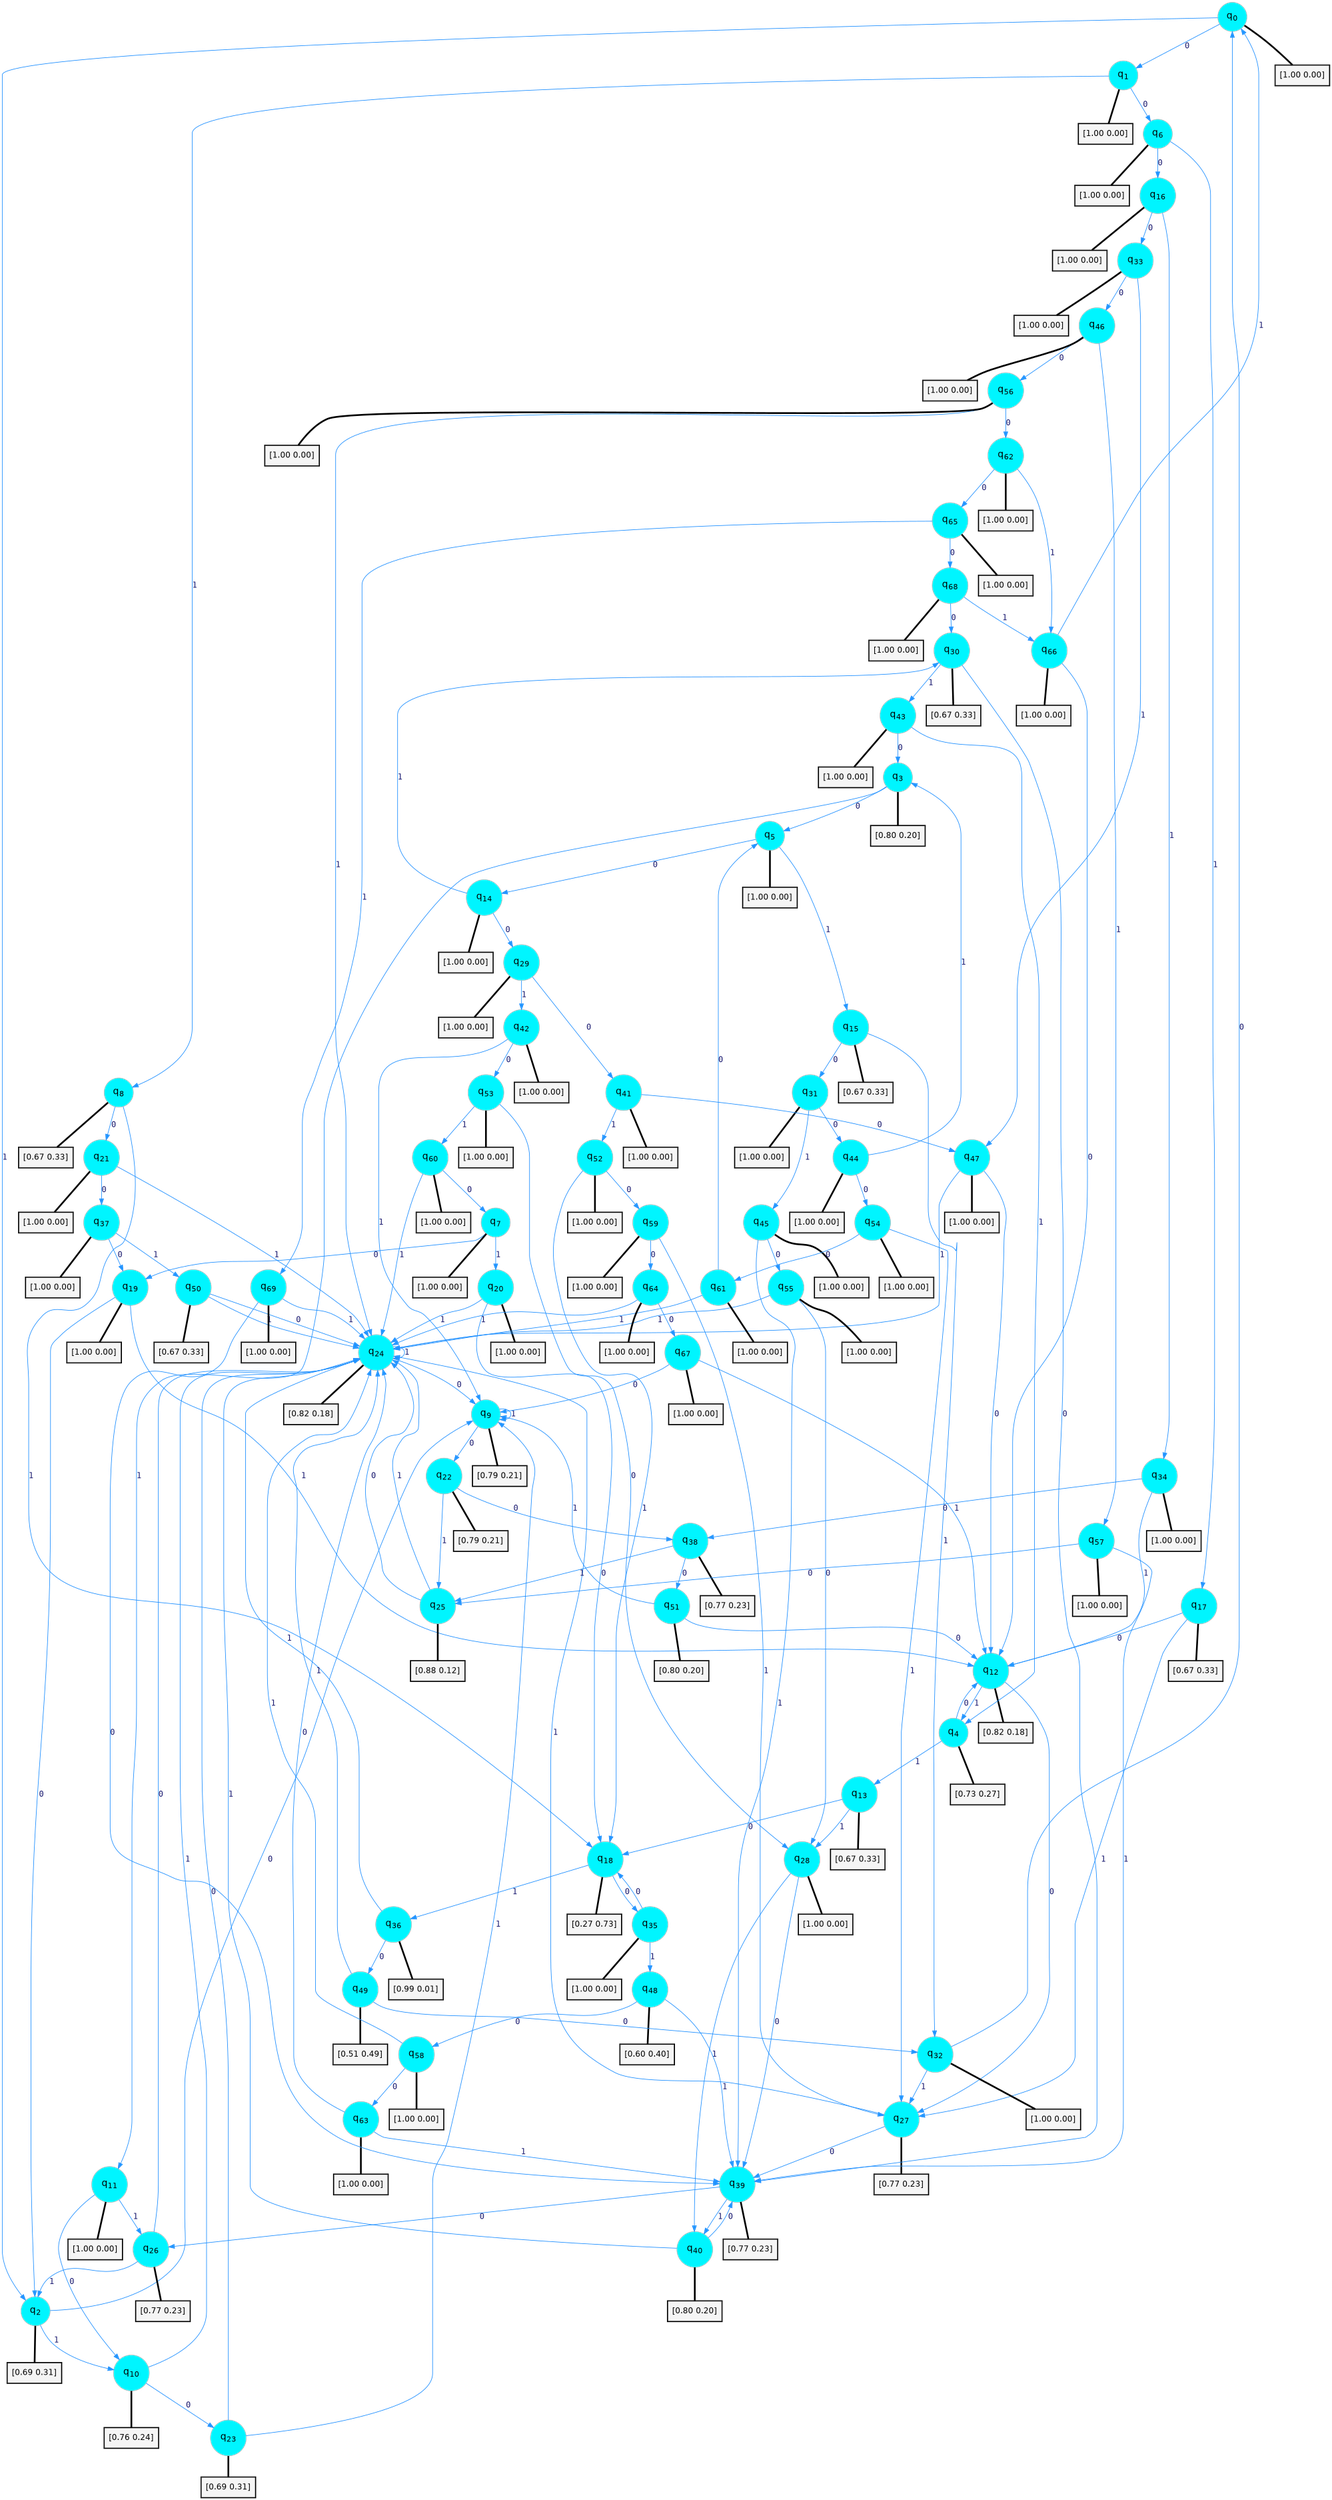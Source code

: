 digraph G {
graph [
bgcolor=transparent, dpi=300, rankdir=TD, size="40,25"];
node [
color=gray, fillcolor=turquoise1, fontcolor=black, fontname=Helvetica, fontsize=16, fontweight=bold, shape=circle, style=filled];
edge [
arrowsize=1, color=dodgerblue1, fontcolor=midnightblue, fontname=courier, fontweight=bold, penwidth=1, style=solid, weight=20];
0[label=<q<SUB>0</SUB>>];
1[label=<q<SUB>1</SUB>>];
2[label=<q<SUB>2</SUB>>];
3[label=<q<SUB>3</SUB>>];
4[label=<q<SUB>4</SUB>>];
5[label=<q<SUB>5</SUB>>];
6[label=<q<SUB>6</SUB>>];
7[label=<q<SUB>7</SUB>>];
8[label=<q<SUB>8</SUB>>];
9[label=<q<SUB>9</SUB>>];
10[label=<q<SUB>10</SUB>>];
11[label=<q<SUB>11</SUB>>];
12[label=<q<SUB>12</SUB>>];
13[label=<q<SUB>13</SUB>>];
14[label=<q<SUB>14</SUB>>];
15[label=<q<SUB>15</SUB>>];
16[label=<q<SUB>16</SUB>>];
17[label=<q<SUB>17</SUB>>];
18[label=<q<SUB>18</SUB>>];
19[label=<q<SUB>19</SUB>>];
20[label=<q<SUB>20</SUB>>];
21[label=<q<SUB>21</SUB>>];
22[label=<q<SUB>22</SUB>>];
23[label=<q<SUB>23</SUB>>];
24[label=<q<SUB>24</SUB>>];
25[label=<q<SUB>25</SUB>>];
26[label=<q<SUB>26</SUB>>];
27[label=<q<SUB>27</SUB>>];
28[label=<q<SUB>28</SUB>>];
29[label=<q<SUB>29</SUB>>];
30[label=<q<SUB>30</SUB>>];
31[label=<q<SUB>31</SUB>>];
32[label=<q<SUB>32</SUB>>];
33[label=<q<SUB>33</SUB>>];
34[label=<q<SUB>34</SUB>>];
35[label=<q<SUB>35</SUB>>];
36[label=<q<SUB>36</SUB>>];
37[label=<q<SUB>37</SUB>>];
38[label=<q<SUB>38</SUB>>];
39[label=<q<SUB>39</SUB>>];
40[label=<q<SUB>40</SUB>>];
41[label=<q<SUB>41</SUB>>];
42[label=<q<SUB>42</SUB>>];
43[label=<q<SUB>43</SUB>>];
44[label=<q<SUB>44</SUB>>];
45[label=<q<SUB>45</SUB>>];
46[label=<q<SUB>46</SUB>>];
47[label=<q<SUB>47</SUB>>];
48[label=<q<SUB>48</SUB>>];
49[label=<q<SUB>49</SUB>>];
50[label=<q<SUB>50</SUB>>];
51[label=<q<SUB>51</SUB>>];
52[label=<q<SUB>52</SUB>>];
53[label=<q<SUB>53</SUB>>];
54[label=<q<SUB>54</SUB>>];
55[label=<q<SUB>55</SUB>>];
56[label=<q<SUB>56</SUB>>];
57[label=<q<SUB>57</SUB>>];
58[label=<q<SUB>58</SUB>>];
59[label=<q<SUB>59</SUB>>];
60[label=<q<SUB>60</SUB>>];
61[label=<q<SUB>61</SUB>>];
62[label=<q<SUB>62</SUB>>];
63[label=<q<SUB>63</SUB>>];
64[label=<q<SUB>64</SUB>>];
65[label=<q<SUB>65</SUB>>];
66[label=<q<SUB>66</SUB>>];
67[label=<q<SUB>67</SUB>>];
68[label=<q<SUB>68</SUB>>];
69[label=<q<SUB>69</SUB>>];
70[label="[1.00 0.00]", shape=box,fontcolor=black, fontname=Helvetica, fontsize=14, penwidth=2, fillcolor=whitesmoke,color=black];
71[label="[1.00 0.00]", shape=box,fontcolor=black, fontname=Helvetica, fontsize=14, penwidth=2, fillcolor=whitesmoke,color=black];
72[label="[0.69 0.31]", shape=box,fontcolor=black, fontname=Helvetica, fontsize=14, penwidth=2, fillcolor=whitesmoke,color=black];
73[label="[0.80 0.20]", shape=box,fontcolor=black, fontname=Helvetica, fontsize=14, penwidth=2, fillcolor=whitesmoke,color=black];
74[label="[0.73 0.27]", shape=box,fontcolor=black, fontname=Helvetica, fontsize=14, penwidth=2, fillcolor=whitesmoke,color=black];
75[label="[1.00 0.00]", shape=box,fontcolor=black, fontname=Helvetica, fontsize=14, penwidth=2, fillcolor=whitesmoke,color=black];
76[label="[1.00 0.00]", shape=box,fontcolor=black, fontname=Helvetica, fontsize=14, penwidth=2, fillcolor=whitesmoke,color=black];
77[label="[1.00 0.00]", shape=box,fontcolor=black, fontname=Helvetica, fontsize=14, penwidth=2, fillcolor=whitesmoke,color=black];
78[label="[0.67 0.33]", shape=box,fontcolor=black, fontname=Helvetica, fontsize=14, penwidth=2, fillcolor=whitesmoke,color=black];
79[label="[0.79 0.21]", shape=box,fontcolor=black, fontname=Helvetica, fontsize=14, penwidth=2, fillcolor=whitesmoke,color=black];
80[label="[0.76 0.24]", shape=box,fontcolor=black, fontname=Helvetica, fontsize=14, penwidth=2, fillcolor=whitesmoke,color=black];
81[label="[1.00 0.00]", shape=box,fontcolor=black, fontname=Helvetica, fontsize=14, penwidth=2, fillcolor=whitesmoke,color=black];
82[label="[0.82 0.18]", shape=box,fontcolor=black, fontname=Helvetica, fontsize=14, penwidth=2, fillcolor=whitesmoke,color=black];
83[label="[0.67 0.33]", shape=box,fontcolor=black, fontname=Helvetica, fontsize=14, penwidth=2, fillcolor=whitesmoke,color=black];
84[label="[1.00 0.00]", shape=box,fontcolor=black, fontname=Helvetica, fontsize=14, penwidth=2, fillcolor=whitesmoke,color=black];
85[label="[0.67 0.33]", shape=box,fontcolor=black, fontname=Helvetica, fontsize=14, penwidth=2, fillcolor=whitesmoke,color=black];
86[label="[1.00 0.00]", shape=box,fontcolor=black, fontname=Helvetica, fontsize=14, penwidth=2, fillcolor=whitesmoke,color=black];
87[label="[0.67 0.33]", shape=box,fontcolor=black, fontname=Helvetica, fontsize=14, penwidth=2, fillcolor=whitesmoke,color=black];
88[label="[0.27 0.73]", shape=box,fontcolor=black, fontname=Helvetica, fontsize=14, penwidth=2, fillcolor=whitesmoke,color=black];
89[label="[1.00 0.00]", shape=box,fontcolor=black, fontname=Helvetica, fontsize=14, penwidth=2, fillcolor=whitesmoke,color=black];
90[label="[1.00 0.00]", shape=box,fontcolor=black, fontname=Helvetica, fontsize=14, penwidth=2, fillcolor=whitesmoke,color=black];
91[label="[1.00 0.00]", shape=box,fontcolor=black, fontname=Helvetica, fontsize=14, penwidth=2, fillcolor=whitesmoke,color=black];
92[label="[0.79 0.21]", shape=box,fontcolor=black, fontname=Helvetica, fontsize=14, penwidth=2, fillcolor=whitesmoke,color=black];
93[label="[0.69 0.31]", shape=box,fontcolor=black, fontname=Helvetica, fontsize=14, penwidth=2, fillcolor=whitesmoke,color=black];
94[label="[0.82 0.18]", shape=box,fontcolor=black, fontname=Helvetica, fontsize=14, penwidth=2, fillcolor=whitesmoke,color=black];
95[label="[0.88 0.12]", shape=box,fontcolor=black, fontname=Helvetica, fontsize=14, penwidth=2, fillcolor=whitesmoke,color=black];
96[label="[0.77 0.23]", shape=box,fontcolor=black, fontname=Helvetica, fontsize=14, penwidth=2, fillcolor=whitesmoke,color=black];
97[label="[0.77 0.23]", shape=box,fontcolor=black, fontname=Helvetica, fontsize=14, penwidth=2, fillcolor=whitesmoke,color=black];
98[label="[1.00 0.00]", shape=box,fontcolor=black, fontname=Helvetica, fontsize=14, penwidth=2, fillcolor=whitesmoke,color=black];
99[label="[1.00 0.00]", shape=box,fontcolor=black, fontname=Helvetica, fontsize=14, penwidth=2, fillcolor=whitesmoke,color=black];
100[label="[0.67 0.33]", shape=box,fontcolor=black, fontname=Helvetica, fontsize=14, penwidth=2, fillcolor=whitesmoke,color=black];
101[label="[1.00 0.00]", shape=box,fontcolor=black, fontname=Helvetica, fontsize=14, penwidth=2, fillcolor=whitesmoke,color=black];
102[label="[1.00 0.00]", shape=box,fontcolor=black, fontname=Helvetica, fontsize=14, penwidth=2, fillcolor=whitesmoke,color=black];
103[label="[1.00 0.00]", shape=box,fontcolor=black, fontname=Helvetica, fontsize=14, penwidth=2, fillcolor=whitesmoke,color=black];
104[label="[1.00 0.00]", shape=box,fontcolor=black, fontname=Helvetica, fontsize=14, penwidth=2, fillcolor=whitesmoke,color=black];
105[label="[1.00 0.00]", shape=box,fontcolor=black, fontname=Helvetica, fontsize=14, penwidth=2, fillcolor=whitesmoke,color=black];
106[label="[0.99 0.01]", shape=box,fontcolor=black, fontname=Helvetica, fontsize=14, penwidth=2, fillcolor=whitesmoke,color=black];
107[label="[1.00 0.00]", shape=box,fontcolor=black, fontname=Helvetica, fontsize=14, penwidth=2, fillcolor=whitesmoke,color=black];
108[label="[0.77 0.23]", shape=box,fontcolor=black, fontname=Helvetica, fontsize=14, penwidth=2, fillcolor=whitesmoke,color=black];
109[label="[0.77 0.23]", shape=box,fontcolor=black, fontname=Helvetica, fontsize=14, penwidth=2, fillcolor=whitesmoke,color=black];
110[label="[0.80 0.20]", shape=box,fontcolor=black, fontname=Helvetica, fontsize=14, penwidth=2, fillcolor=whitesmoke,color=black];
111[label="[1.00 0.00]", shape=box,fontcolor=black, fontname=Helvetica, fontsize=14, penwidth=2, fillcolor=whitesmoke,color=black];
112[label="[1.00 0.00]", shape=box,fontcolor=black, fontname=Helvetica, fontsize=14, penwidth=2, fillcolor=whitesmoke,color=black];
113[label="[1.00 0.00]", shape=box,fontcolor=black, fontname=Helvetica, fontsize=14, penwidth=2, fillcolor=whitesmoke,color=black];
114[label="[1.00 0.00]", shape=box,fontcolor=black, fontname=Helvetica, fontsize=14, penwidth=2, fillcolor=whitesmoke,color=black];
115[label="[1.00 0.00]", shape=box,fontcolor=black, fontname=Helvetica, fontsize=14, penwidth=2, fillcolor=whitesmoke,color=black];
116[label="[1.00 0.00]", shape=box,fontcolor=black, fontname=Helvetica, fontsize=14, penwidth=2, fillcolor=whitesmoke,color=black];
117[label="[1.00 0.00]", shape=box,fontcolor=black, fontname=Helvetica, fontsize=14, penwidth=2, fillcolor=whitesmoke,color=black];
118[label="[0.60 0.40]", shape=box,fontcolor=black, fontname=Helvetica, fontsize=14, penwidth=2, fillcolor=whitesmoke,color=black];
119[label="[0.51 0.49]", shape=box,fontcolor=black, fontname=Helvetica, fontsize=14, penwidth=2, fillcolor=whitesmoke,color=black];
120[label="[0.67 0.33]", shape=box,fontcolor=black, fontname=Helvetica, fontsize=14, penwidth=2, fillcolor=whitesmoke,color=black];
121[label="[0.80 0.20]", shape=box,fontcolor=black, fontname=Helvetica, fontsize=14, penwidth=2, fillcolor=whitesmoke,color=black];
122[label="[1.00 0.00]", shape=box,fontcolor=black, fontname=Helvetica, fontsize=14, penwidth=2, fillcolor=whitesmoke,color=black];
123[label="[1.00 0.00]", shape=box,fontcolor=black, fontname=Helvetica, fontsize=14, penwidth=2, fillcolor=whitesmoke,color=black];
124[label="[1.00 0.00]", shape=box,fontcolor=black, fontname=Helvetica, fontsize=14, penwidth=2, fillcolor=whitesmoke,color=black];
125[label="[1.00 0.00]", shape=box,fontcolor=black, fontname=Helvetica, fontsize=14, penwidth=2, fillcolor=whitesmoke,color=black];
126[label="[1.00 0.00]", shape=box,fontcolor=black, fontname=Helvetica, fontsize=14, penwidth=2, fillcolor=whitesmoke,color=black];
127[label="[1.00 0.00]", shape=box,fontcolor=black, fontname=Helvetica, fontsize=14, penwidth=2, fillcolor=whitesmoke,color=black];
128[label="[1.00 0.00]", shape=box,fontcolor=black, fontname=Helvetica, fontsize=14, penwidth=2, fillcolor=whitesmoke,color=black];
129[label="[1.00 0.00]", shape=box,fontcolor=black, fontname=Helvetica, fontsize=14, penwidth=2, fillcolor=whitesmoke,color=black];
130[label="[1.00 0.00]", shape=box,fontcolor=black, fontname=Helvetica, fontsize=14, penwidth=2, fillcolor=whitesmoke,color=black];
131[label="[1.00 0.00]", shape=box,fontcolor=black, fontname=Helvetica, fontsize=14, penwidth=2, fillcolor=whitesmoke,color=black];
132[label="[1.00 0.00]", shape=box,fontcolor=black, fontname=Helvetica, fontsize=14, penwidth=2, fillcolor=whitesmoke,color=black];
133[label="[1.00 0.00]", shape=box,fontcolor=black, fontname=Helvetica, fontsize=14, penwidth=2, fillcolor=whitesmoke,color=black];
134[label="[1.00 0.00]", shape=box,fontcolor=black, fontname=Helvetica, fontsize=14, penwidth=2, fillcolor=whitesmoke,color=black];
135[label="[1.00 0.00]", shape=box,fontcolor=black, fontname=Helvetica, fontsize=14, penwidth=2, fillcolor=whitesmoke,color=black];
136[label="[1.00 0.00]", shape=box,fontcolor=black, fontname=Helvetica, fontsize=14, penwidth=2, fillcolor=whitesmoke,color=black];
137[label="[1.00 0.00]", shape=box,fontcolor=black, fontname=Helvetica, fontsize=14, penwidth=2, fillcolor=whitesmoke,color=black];
138[label="[1.00 0.00]", shape=box,fontcolor=black, fontname=Helvetica, fontsize=14, penwidth=2, fillcolor=whitesmoke,color=black];
139[label="[1.00 0.00]", shape=box,fontcolor=black, fontname=Helvetica, fontsize=14, penwidth=2, fillcolor=whitesmoke,color=black];
0->1 [label=0];
0->2 [label=1];
0->70 [arrowhead=none, penwidth=3,color=black];
1->6 [label=0];
1->8 [label=1];
1->71 [arrowhead=none, penwidth=3,color=black];
2->9 [label=0];
2->10 [label=1];
2->72 [arrowhead=none, penwidth=3,color=black];
3->5 [label=0];
3->11 [label=1];
3->73 [arrowhead=none, penwidth=3,color=black];
4->12 [label=0];
4->13 [label=1];
4->74 [arrowhead=none, penwidth=3,color=black];
5->14 [label=0];
5->15 [label=1];
5->75 [arrowhead=none, penwidth=3,color=black];
6->16 [label=0];
6->17 [label=1];
6->76 [arrowhead=none, penwidth=3,color=black];
7->19 [label=0];
7->20 [label=1];
7->77 [arrowhead=none, penwidth=3,color=black];
8->21 [label=0];
8->18 [label=1];
8->78 [arrowhead=none, penwidth=3,color=black];
9->22 [label=0];
9->9 [label=1];
9->79 [arrowhead=none, penwidth=3,color=black];
10->23 [label=0];
10->24 [label=1];
10->80 [arrowhead=none, penwidth=3,color=black];
11->10 [label=0];
11->26 [label=1];
11->81 [arrowhead=none, penwidth=3,color=black];
12->27 [label=0];
12->4 [label=1];
12->82 [arrowhead=none, penwidth=3,color=black];
13->18 [label=0];
13->28 [label=1];
13->83 [arrowhead=none, penwidth=3,color=black];
14->29 [label=0];
14->30 [label=1];
14->84 [arrowhead=none, penwidth=3,color=black];
15->31 [label=0];
15->32 [label=1];
15->85 [arrowhead=none, penwidth=3,color=black];
16->33 [label=0];
16->34 [label=1];
16->86 [arrowhead=none, penwidth=3,color=black];
17->12 [label=0];
17->27 [label=1];
17->87 [arrowhead=none, penwidth=3,color=black];
18->35 [label=0];
18->36 [label=1];
18->88 [arrowhead=none, penwidth=3,color=black];
19->2 [label=0];
19->12 [label=1];
19->89 [arrowhead=none, penwidth=3,color=black];
20->18 [label=0];
20->24 [label=1];
20->90 [arrowhead=none, penwidth=3,color=black];
21->37 [label=0];
21->24 [label=1];
21->91 [arrowhead=none, penwidth=3,color=black];
22->38 [label=0];
22->25 [label=1];
22->92 [arrowhead=none, penwidth=3,color=black];
23->24 [label=0];
23->9 [label=1];
23->93 [arrowhead=none, penwidth=3,color=black];
24->9 [label=0];
24->24 [label=1];
24->94 [arrowhead=none, penwidth=3,color=black];
25->24 [label=0];
25->24 [label=1];
25->95 [arrowhead=none, penwidth=3,color=black];
26->24 [label=0];
26->2 [label=1];
26->96 [arrowhead=none, penwidth=3,color=black];
27->39 [label=0];
27->24 [label=1];
27->97 [arrowhead=none, penwidth=3,color=black];
28->39 [label=0];
28->40 [label=1];
28->98 [arrowhead=none, penwidth=3,color=black];
29->41 [label=0];
29->42 [label=1];
29->99 [arrowhead=none, penwidth=3,color=black];
30->39 [label=0];
30->43 [label=1];
30->100 [arrowhead=none, penwidth=3,color=black];
31->44 [label=0];
31->45 [label=1];
31->101 [arrowhead=none, penwidth=3,color=black];
32->0 [label=0];
32->27 [label=1];
32->102 [arrowhead=none, penwidth=3,color=black];
33->46 [label=0];
33->47 [label=1];
33->103 [arrowhead=none, penwidth=3,color=black];
34->38 [label=0];
34->12 [label=1];
34->104 [arrowhead=none, penwidth=3,color=black];
35->18 [label=0];
35->48 [label=1];
35->105 [arrowhead=none, penwidth=3,color=black];
36->49 [label=0];
36->24 [label=1];
36->106 [arrowhead=none, penwidth=3,color=black];
37->19 [label=0];
37->50 [label=1];
37->107 [arrowhead=none, penwidth=3,color=black];
38->51 [label=0];
38->25 [label=1];
38->108 [arrowhead=none, penwidth=3,color=black];
39->26 [label=0];
39->40 [label=1];
39->109 [arrowhead=none, penwidth=3,color=black];
40->39 [label=0];
40->24 [label=1];
40->110 [arrowhead=none, penwidth=3,color=black];
41->47 [label=0];
41->52 [label=1];
41->111 [arrowhead=none, penwidth=3,color=black];
42->53 [label=0];
42->9 [label=1];
42->112 [arrowhead=none, penwidth=3,color=black];
43->3 [label=0];
43->4 [label=1];
43->113 [arrowhead=none, penwidth=3,color=black];
44->54 [label=0];
44->3 [label=1];
44->114 [arrowhead=none, penwidth=3,color=black];
45->55 [label=0];
45->39 [label=1];
45->115 [arrowhead=none, penwidth=3,color=black];
46->56 [label=0];
46->57 [label=1];
46->116 [arrowhead=none, penwidth=3,color=black];
47->12 [label=0];
47->24 [label=1];
47->117 [arrowhead=none, penwidth=3,color=black];
48->58 [label=0];
48->39 [label=1];
48->118 [arrowhead=none, penwidth=3,color=black];
49->32 [label=0];
49->24 [label=1];
49->119 [arrowhead=none, penwidth=3,color=black];
50->24 [label=0];
50->24 [label=1];
50->120 [arrowhead=none, penwidth=3,color=black];
51->12 [label=0];
51->9 [label=1];
51->121 [arrowhead=none, penwidth=3,color=black];
52->59 [label=0];
52->18 [label=1];
52->122 [arrowhead=none, penwidth=3,color=black];
53->28 [label=0];
53->60 [label=1];
53->123 [arrowhead=none, penwidth=3,color=black];
54->61 [label=0];
54->27 [label=1];
54->124 [arrowhead=none, penwidth=3,color=black];
55->28 [label=0];
55->24 [label=1];
55->125 [arrowhead=none, penwidth=3,color=black];
56->62 [label=0];
56->24 [label=1];
56->126 [arrowhead=none, penwidth=3,color=black];
57->25 [label=0];
57->39 [label=1];
57->127 [arrowhead=none, penwidth=3,color=black];
58->63 [label=0];
58->24 [label=1];
58->128 [arrowhead=none, penwidth=3,color=black];
59->64 [label=0];
59->27 [label=1];
59->129 [arrowhead=none, penwidth=3,color=black];
60->7 [label=0];
60->24 [label=1];
60->130 [arrowhead=none, penwidth=3,color=black];
61->5 [label=0];
61->24 [label=1];
61->131 [arrowhead=none, penwidth=3,color=black];
62->65 [label=0];
62->66 [label=1];
62->132 [arrowhead=none, penwidth=3,color=black];
63->24 [label=0];
63->39 [label=1];
63->133 [arrowhead=none, penwidth=3,color=black];
64->67 [label=0];
64->24 [label=1];
64->134 [arrowhead=none, penwidth=3,color=black];
65->68 [label=0];
65->69 [label=1];
65->135 [arrowhead=none, penwidth=3,color=black];
66->12 [label=0];
66->0 [label=1];
66->136 [arrowhead=none, penwidth=3,color=black];
67->9 [label=0];
67->12 [label=1];
67->137 [arrowhead=none, penwidth=3,color=black];
68->30 [label=0];
68->66 [label=1];
68->138 [arrowhead=none, penwidth=3,color=black];
69->39 [label=0];
69->24 [label=1];
69->139 [arrowhead=none, penwidth=3,color=black];
}
